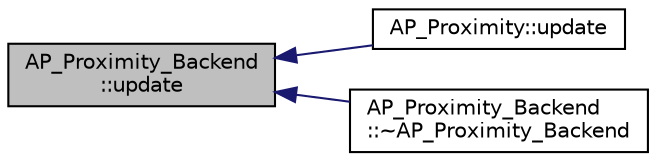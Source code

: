 digraph "AP_Proximity_Backend::update"
{
 // INTERACTIVE_SVG=YES
  edge [fontname="Helvetica",fontsize="10",labelfontname="Helvetica",labelfontsize="10"];
  node [fontname="Helvetica",fontsize="10",shape=record];
  rankdir="LR";
  Node1 [label="AP_Proximity_Backend\l::update",height=0.2,width=0.4,color="black", fillcolor="grey75", style="filled", fontcolor="black"];
  Node1 -> Node2 [dir="back",color="midnightblue",fontsize="10",style="solid",fontname="Helvetica"];
  Node2 [label="AP_Proximity::update",height=0.2,width=0.4,color="black", fillcolor="white", style="filled",URL="$classAP__Proximity.html#a6b2e6cd90fee56b2a0541d12ed6c732c"];
  Node1 -> Node3 [dir="back",color="midnightblue",fontsize="10",style="solid",fontname="Helvetica"];
  Node3 [label="AP_Proximity_Backend\l::~AP_Proximity_Backend",height=0.2,width=0.4,color="black", fillcolor="white", style="filled",URL="$classAP__Proximity__Backend.html#a6e86a25c84528fd56d85c1797a139e44"];
}
